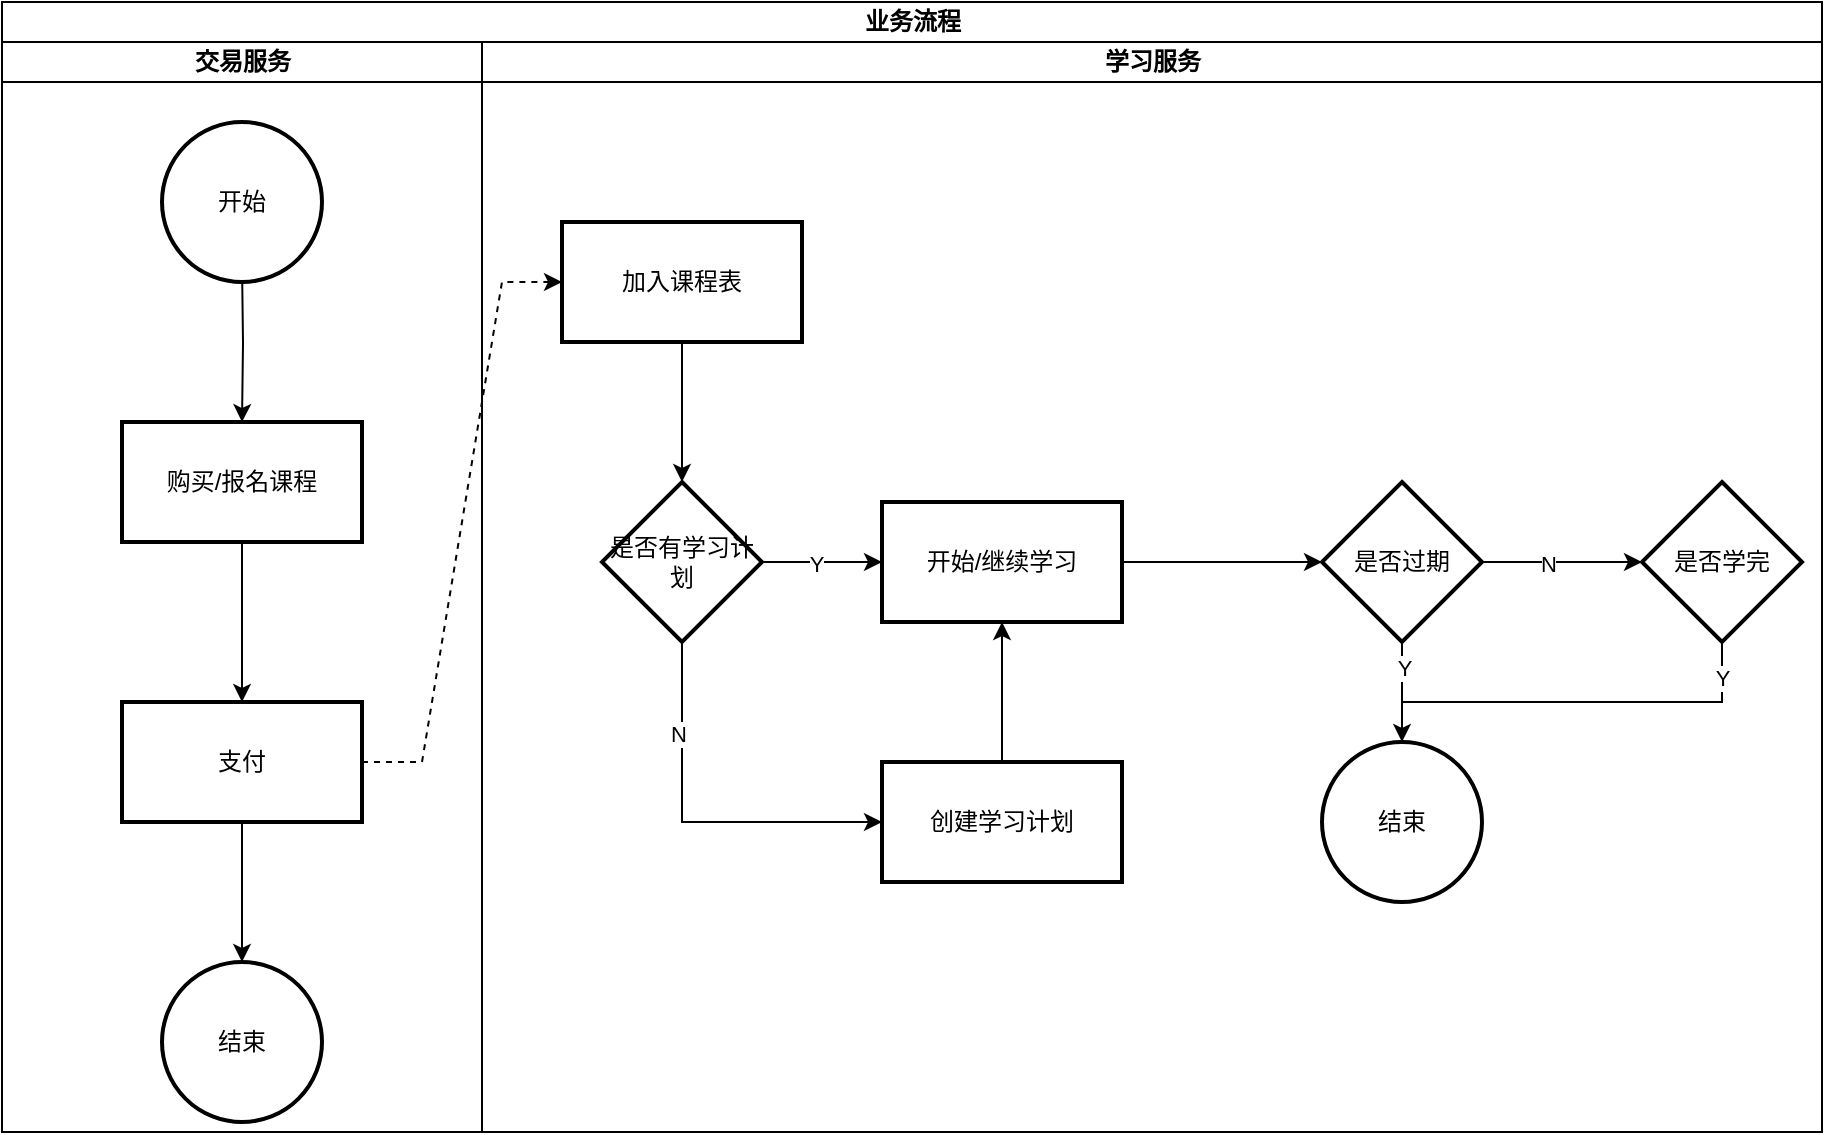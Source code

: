 <mxfile version="22.1.18" type="github">
  <diagram id="C5RBs43oDa-KdzZeNtuy" name="Page-1">
    <mxGraphModel dx="1434" dy="756" grid="1" gridSize="10" guides="1" tooltips="1" connect="1" arrows="1" fold="1" page="1" pageScale="1" pageWidth="827" pageHeight="1169" math="0" shadow="0">
      <root>
        <mxCell id="WIyWlLk6GJQsqaUBKTNV-0" />
        <mxCell id="WIyWlLk6GJQsqaUBKTNV-1" parent="WIyWlLk6GJQsqaUBKTNV-0" />
        <mxCell id="ji-5gTpAB7tLM8CSAKNQ-0" value="业务流程" style="swimlane;childLayout=stackLayout;resizeParent=1;resizeParentMax=0;startSize=20;html=1;" vertex="1" parent="WIyWlLk6GJQsqaUBKTNV-1">
          <mxGeometry x="30" y="90" width="910" height="565" as="geometry">
            <mxRectangle x="160" y="95" width="70" height="30" as="alternateBounds" />
          </mxGeometry>
        </mxCell>
        <mxCell id="ji-5gTpAB7tLM8CSAKNQ-2" value="交易服务" style="swimlane;startSize=20;html=1;direction=east;" vertex="1" parent="ji-5gTpAB7tLM8CSAKNQ-0">
          <mxGeometry y="20" width="240" height="545" as="geometry" />
        </mxCell>
        <mxCell id="ji-5gTpAB7tLM8CSAKNQ-8" value="" style="edgeStyle=orthogonalEdgeStyle;rounded=0;orthogonalLoop=1;jettySize=auto;html=1;" edge="1" parent="ji-5gTpAB7tLM8CSAKNQ-2" target="ji-5gTpAB7tLM8CSAKNQ-7">
          <mxGeometry relative="1" as="geometry">
            <mxPoint x="120" y="110" as="sourcePoint" />
          </mxGeometry>
        </mxCell>
        <mxCell id="ji-5gTpAB7tLM8CSAKNQ-10" value="" style="edgeStyle=orthogonalEdgeStyle;rounded=0;orthogonalLoop=1;jettySize=auto;html=1;" edge="1" parent="ji-5gTpAB7tLM8CSAKNQ-2" source="ji-5gTpAB7tLM8CSAKNQ-7" target="ji-5gTpAB7tLM8CSAKNQ-9">
          <mxGeometry relative="1" as="geometry" />
        </mxCell>
        <mxCell id="ji-5gTpAB7tLM8CSAKNQ-7" value="购买/报名课程" style="whiteSpace=wrap;html=1;strokeWidth=2;" vertex="1" parent="ji-5gTpAB7tLM8CSAKNQ-2">
          <mxGeometry x="60" y="190" width="120" height="60" as="geometry" />
        </mxCell>
        <mxCell id="ji-5gTpAB7tLM8CSAKNQ-12" value="" style="edgeStyle=orthogonalEdgeStyle;rounded=0;orthogonalLoop=1;jettySize=auto;html=1;" edge="1" parent="ji-5gTpAB7tLM8CSAKNQ-2" source="ji-5gTpAB7tLM8CSAKNQ-9" target="ji-5gTpAB7tLM8CSAKNQ-11">
          <mxGeometry relative="1" as="geometry" />
        </mxCell>
        <mxCell id="ji-5gTpAB7tLM8CSAKNQ-9" value="支付" style="whiteSpace=wrap;html=1;strokeWidth=2;" vertex="1" parent="ji-5gTpAB7tLM8CSAKNQ-2">
          <mxGeometry x="60" y="330" width="120" height="60" as="geometry" />
        </mxCell>
        <mxCell id="ji-5gTpAB7tLM8CSAKNQ-11" value="结束" style="ellipse;whiteSpace=wrap;html=1;strokeWidth=2;" vertex="1" parent="ji-5gTpAB7tLM8CSAKNQ-2">
          <mxGeometry x="80" y="460" width="80" height="80" as="geometry" />
        </mxCell>
        <mxCell id="ji-5gTpAB7tLM8CSAKNQ-13" value="开始" style="ellipse;whiteSpace=wrap;html=1;strokeWidth=2;" vertex="1" parent="ji-5gTpAB7tLM8CSAKNQ-2">
          <mxGeometry x="80" y="40" width="80" height="80" as="geometry" />
        </mxCell>
        <mxCell id="ji-5gTpAB7tLM8CSAKNQ-4" value="学习服务" style="swimlane;startSize=20;html=1;" vertex="1" parent="ji-5gTpAB7tLM8CSAKNQ-0">
          <mxGeometry x="240" y="20" width="670" height="545" as="geometry">
            <mxRectangle x="240" y="20" width="40" height="460" as="alternateBounds" />
          </mxGeometry>
        </mxCell>
        <mxCell id="ji-5gTpAB7tLM8CSAKNQ-17" value="" style="edgeStyle=orthogonalEdgeStyle;rounded=0;orthogonalLoop=1;jettySize=auto;html=1;" edge="1" parent="ji-5gTpAB7tLM8CSAKNQ-4" source="ji-5gTpAB7tLM8CSAKNQ-15" target="ji-5gTpAB7tLM8CSAKNQ-16">
          <mxGeometry relative="1" as="geometry" />
        </mxCell>
        <mxCell id="ji-5gTpAB7tLM8CSAKNQ-15" value="加入课程表" style="whiteSpace=wrap;html=1;strokeWidth=2;" vertex="1" parent="ji-5gTpAB7tLM8CSAKNQ-4">
          <mxGeometry x="40" y="90" width="120" height="60" as="geometry" />
        </mxCell>
        <mxCell id="ji-5gTpAB7tLM8CSAKNQ-19" value="" style="edgeStyle=orthogonalEdgeStyle;rounded=0;orthogonalLoop=1;jettySize=auto;html=1;" edge="1" parent="ji-5gTpAB7tLM8CSAKNQ-4" source="ji-5gTpAB7tLM8CSAKNQ-16" target="ji-5gTpAB7tLM8CSAKNQ-18">
          <mxGeometry relative="1" as="geometry" />
        </mxCell>
        <mxCell id="ji-5gTpAB7tLM8CSAKNQ-20" value="Y" style="edgeLabel;html=1;align=center;verticalAlign=middle;resizable=0;points=[];" vertex="1" connectable="0" parent="ji-5gTpAB7tLM8CSAKNQ-19">
          <mxGeometry x="-0.1" y="-1" relative="1" as="geometry">
            <mxPoint as="offset" />
          </mxGeometry>
        </mxCell>
        <mxCell id="ji-5gTpAB7tLM8CSAKNQ-26" style="edgeStyle=orthogonalEdgeStyle;rounded=0;orthogonalLoop=1;jettySize=auto;html=1;entryX=0;entryY=0.5;entryDx=0;entryDy=0;" edge="1" parent="ji-5gTpAB7tLM8CSAKNQ-4" source="ji-5gTpAB7tLM8CSAKNQ-16" target="ji-5gTpAB7tLM8CSAKNQ-23">
          <mxGeometry relative="1" as="geometry">
            <Array as="points">
              <mxPoint x="100" y="390" />
            </Array>
          </mxGeometry>
        </mxCell>
        <mxCell id="ji-5gTpAB7tLM8CSAKNQ-28" value="N" style="edgeLabel;html=1;align=center;verticalAlign=middle;resizable=0;points=[];" vertex="1" connectable="0" parent="ji-5gTpAB7tLM8CSAKNQ-26">
          <mxGeometry x="-0.516" y="-2" relative="1" as="geometry">
            <mxPoint as="offset" />
          </mxGeometry>
        </mxCell>
        <mxCell id="ji-5gTpAB7tLM8CSAKNQ-16" value="是否有学习计划" style="rhombus;whiteSpace=wrap;html=1;strokeWidth=2;" vertex="1" parent="ji-5gTpAB7tLM8CSAKNQ-4">
          <mxGeometry x="60" y="220" width="80" height="80" as="geometry" />
        </mxCell>
        <mxCell id="ji-5gTpAB7tLM8CSAKNQ-30" value="" style="edgeStyle=orthogonalEdgeStyle;rounded=0;orthogonalLoop=1;jettySize=auto;html=1;" edge="1" parent="ji-5gTpAB7tLM8CSAKNQ-4" source="ji-5gTpAB7tLM8CSAKNQ-18" target="ji-5gTpAB7tLM8CSAKNQ-29">
          <mxGeometry relative="1" as="geometry" />
        </mxCell>
        <mxCell id="ji-5gTpAB7tLM8CSAKNQ-18" value="开始/继续学习" style="whiteSpace=wrap;html=1;strokeWidth=2;" vertex="1" parent="ji-5gTpAB7tLM8CSAKNQ-4">
          <mxGeometry x="200" y="230" width="120" height="60" as="geometry" />
        </mxCell>
        <mxCell id="ji-5gTpAB7tLM8CSAKNQ-27" value="" style="edgeStyle=orthogonalEdgeStyle;rounded=0;orthogonalLoop=1;jettySize=auto;html=1;" edge="1" parent="ji-5gTpAB7tLM8CSAKNQ-4" source="ji-5gTpAB7tLM8CSAKNQ-23" target="ji-5gTpAB7tLM8CSAKNQ-18">
          <mxGeometry relative="1" as="geometry" />
        </mxCell>
        <mxCell id="ji-5gTpAB7tLM8CSAKNQ-23" value="创建学习计划" style="whiteSpace=wrap;html=1;strokeWidth=2;" vertex="1" parent="ji-5gTpAB7tLM8CSAKNQ-4">
          <mxGeometry x="200" y="360" width="120" height="60" as="geometry" />
        </mxCell>
        <mxCell id="ji-5gTpAB7tLM8CSAKNQ-34" value="" style="edgeStyle=orthogonalEdgeStyle;rounded=0;orthogonalLoop=1;jettySize=auto;html=1;" edge="1" parent="ji-5gTpAB7tLM8CSAKNQ-4" source="ji-5gTpAB7tLM8CSAKNQ-29" target="ji-5gTpAB7tLM8CSAKNQ-33">
          <mxGeometry relative="1" as="geometry" />
        </mxCell>
        <mxCell id="ji-5gTpAB7tLM8CSAKNQ-39" value="Y" style="edgeLabel;html=1;align=center;verticalAlign=middle;resizable=0;points=[];" vertex="1" connectable="0" parent="ji-5gTpAB7tLM8CSAKNQ-34">
          <mxGeometry x="-0.48" y="1" relative="1" as="geometry">
            <mxPoint as="offset" />
          </mxGeometry>
        </mxCell>
        <mxCell id="ji-5gTpAB7tLM8CSAKNQ-36" value="" style="edgeStyle=orthogonalEdgeStyle;rounded=0;orthogonalLoop=1;jettySize=auto;html=1;" edge="1" parent="ji-5gTpAB7tLM8CSAKNQ-4" source="ji-5gTpAB7tLM8CSAKNQ-29" target="ji-5gTpAB7tLM8CSAKNQ-35">
          <mxGeometry relative="1" as="geometry" />
        </mxCell>
        <mxCell id="ji-5gTpAB7tLM8CSAKNQ-40" value="N" style="edgeLabel;html=1;align=center;verticalAlign=middle;resizable=0;points=[];" vertex="1" connectable="0" parent="ji-5gTpAB7tLM8CSAKNQ-36">
          <mxGeometry x="-0.175" y="-1" relative="1" as="geometry">
            <mxPoint as="offset" />
          </mxGeometry>
        </mxCell>
        <mxCell id="ji-5gTpAB7tLM8CSAKNQ-29" value="是否过期" style="rhombus;whiteSpace=wrap;html=1;strokeWidth=2;" vertex="1" parent="ji-5gTpAB7tLM8CSAKNQ-4">
          <mxGeometry x="420" y="220" width="80" height="80" as="geometry" />
        </mxCell>
        <mxCell id="ji-5gTpAB7tLM8CSAKNQ-33" value="结束" style="ellipse;whiteSpace=wrap;html=1;strokeWidth=2;" vertex="1" parent="ji-5gTpAB7tLM8CSAKNQ-4">
          <mxGeometry x="420" y="350" width="80" height="80" as="geometry" />
        </mxCell>
        <mxCell id="ji-5gTpAB7tLM8CSAKNQ-37" style="edgeStyle=orthogonalEdgeStyle;rounded=0;orthogonalLoop=1;jettySize=auto;html=1;endArrow=none;endFill=0;" edge="1" parent="ji-5gTpAB7tLM8CSAKNQ-4" source="ji-5gTpAB7tLM8CSAKNQ-35">
          <mxGeometry relative="1" as="geometry">
            <mxPoint x="460" y="330" as="targetPoint" />
            <Array as="points">
              <mxPoint x="620" y="330" />
            </Array>
          </mxGeometry>
        </mxCell>
        <mxCell id="ji-5gTpAB7tLM8CSAKNQ-38" value="Y" style="edgeLabel;html=1;align=center;verticalAlign=middle;resizable=0;points=[];" vertex="1" connectable="0" parent="ji-5gTpAB7tLM8CSAKNQ-37">
          <mxGeometry x="-0.81" relative="1" as="geometry">
            <mxPoint as="offset" />
          </mxGeometry>
        </mxCell>
        <mxCell id="ji-5gTpAB7tLM8CSAKNQ-35" value="是否学完" style="rhombus;whiteSpace=wrap;html=1;strokeWidth=2;" vertex="1" parent="ji-5gTpAB7tLM8CSAKNQ-4">
          <mxGeometry x="580" y="220" width="80" height="80" as="geometry" />
        </mxCell>
        <mxCell id="ji-5gTpAB7tLM8CSAKNQ-14" value="" style="endArrow=classic;dashed=1;html=1;rounded=0;exitX=1;exitY=0.5;exitDx=0;exitDy=0;edgeStyle=entityRelationEdgeStyle;endFill=1;" edge="1" parent="WIyWlLk6GJQsqaUBKTNV-1" source="ji-5gTpAB7tLM8CSAKNQ-9">
          <mxGeometry width="50" height="50" relative="1" as="geometry">
            <mxPoint x="390" y="480" as="sourcePoint" />
            <mxPoint x="310" y="230" as="targetPoint" />
          </mxGeometry>
        </mxCell>
      </root>
    </mxGraphModel>
  </diagram>
</mxfile>
